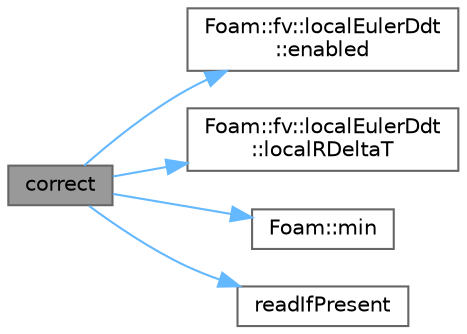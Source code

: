 digraph "correct"
{
 // LATEX_PDF_SIZE
  bgcolor="transparent";
  edge [fontname=Helvetica,fontsize=10,labelfontname=Helvetica,labelfontsize=10];
  node [fontname=Helvetica,fontsize=10,shape=box,height=0.2,width=0.4];
  rankdir="LR";
  Node1 [id="Node000001",label="correct",height=0.2,width=0.4,color="gray40", fillcolor="grey60", style="filled", fontcolor="black",tooltip=" "];
  Node1 -> Node2 [id="edge1_Node000001_Node000002",color="steelblue1",style="solid",tooltip=" "];
  Node2 [id="Node000002",label="Foam::fv::localEulerDdt\l::enabled",height=0.2,width=0.4,color="grey40", fillcolor="white", style="filled",URL="$classFoam_1_1fv_1_1localEulerDdt.html#aeb62c9a2bb1c81fa31cd8a6cc239feb9",tooltip=" "];
  Node1 -> Node3 [id="edge2_Node000001_Node000003",color="steelblue1",style="solid",tooltip=" "];
  Node3 [id="Node000003",label="Foam::fv::localEulerDdt\l::localRDeltaT",height=0.2,width=0.4,color="grey40", fillcolor="white", style="filled",URL="$classFoam_1_1fv_1_1localEulerDdt.html#ae2d3d323e68e59bff90dea629199a881",tooltip=" "];
  Node1 -> Node4 [id="edge3_Node000001_Node000004",color="steelblue1",style="solid",tooltip=" "];
  Node4 [id="Node000004",label="Foam::min",height=0.2,width=0.4,color="grey40", fillcolor="white", style="filled",URL="$namespaceFoam.html#a96b65441175bbfb9a869045dc05fb0b9",tooltip=" "];
  Node1 -> Node5 [id="edge4_Node000001_Node000005",color="steelblue1",style="solid",tooltip=" "];
  Node5 [id="Node000005",label="readIfPresent",height=0.2,width=0.4,color="grey40", fillcolor="white", style="filled",URL="$checkPatchTopology_8H.html#a0961455b87a80dc50e649f41bc3bb037",tooltip=" "];
}
